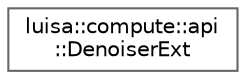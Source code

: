 digraph "类继承关系图"
{
 // LATEX_PDF_SIZE
  bgcolor="transparent";
  edge [fontname=Helvetica,fontsize=10,labelfontname=Helvetica,labelfontsize=10];
  node [fontname=Helvetica,fontsize=10,shape=box,height=0.2,width=0.4];
  rankdir="LR";
  Node0 [id="Node000000",label="luisa::compute::api\l::DenoiserExt",height=0.2,width=0.4,color="grey40", fillcolor="white", style="filled",URL="$structluisa_1_1compute_1_1api_1_1_denoiser_ext.html",tooltip=" "];
}
